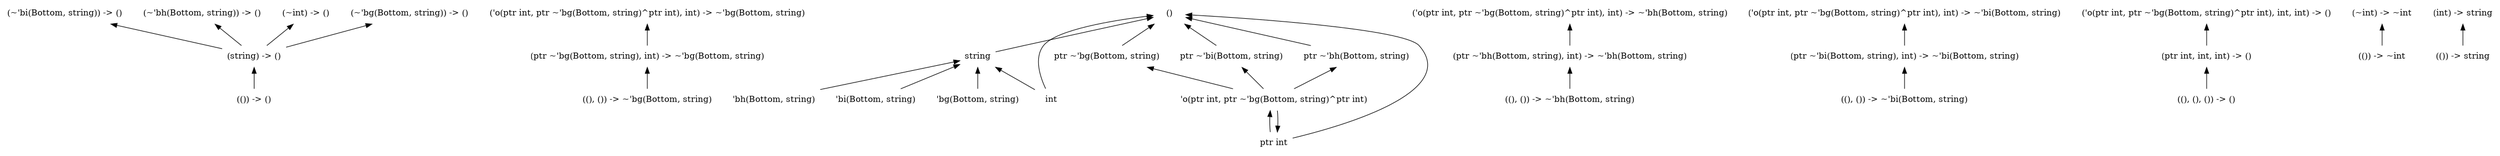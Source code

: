 digraph order {
  graph [
    size = "30,10"
    ];
  node [
    shape = none
    ];
  edge [
    dir = back
    ];
  "(string) -> ()"
  "(()) -> ()"
  "((), ()) -> ~'bg(Bottom, string)"
  "string"
  "(~'bi(Bottom, string)) -> ()"
  "(ptr ~'bh(Bottom, string), int) -> ~'bh(Bottom, string)"
  "(ptr ~'bi(Bottom, string), int) -> ~'bi(Bottom, string)"
  "('o(ptr int, ptr ~'bg(Bottom, string)^ptr int), int) -> ~'bh(Bottom, string)"
  "ptr ~'bg(Bottom, string)"
  "((), ()) -> ~'bh(Bottom, string)"
  "((), ()) -> ~'bi(Bottom, string)"
  "(ptr int, int, int) -> ()"
  "(~int) -> ~int"
  "()"
  "'o(ptr int, ptr ~'bg(Bottom, string)^ptr int)"
  "ptr ~'bi(Bottom, string)"
  "(~'bh(Bottom, string)) -> ()"
  "ptr ~'bh(Bottom, string)"
  "('o(ptr int, ptr ~'bg(Bottom, string)^ptr int), int) -> ~'bg(Bottom, string)"
  "ptr int"
  "((), (), ()) -> ()"
  "(()) -> string"
  "('o(ptr int, ptr ~'bg(Bottom, string)^ptr int), int) -> ~'bi(Bottom, string)"
  "'bh(Bottom, string)"
  "(~int) -> ()"
  "(int) -> string"
  "('o(ptr int, ptr ~'bg(Bottom, string)^ptr int), int, int) -> ()"
  "'bi(Bottom, string)"
  "(()) -> ~int"
  "'bg(Bottom, string)"
  "int"
  "(~'bg(Bottom, string)) -> ()"
  "(ptr ~'bg(Bottom, string), int) -> ~'bg(Bottom, string)"
  "(string) -> ()" -> "(()) -> ()"
  "string" -> "'bh(Bottom, string)"
  "string" -> "'bg(Bottom, string)"
  "string" -> "int"
  "string" -> "'bi(Bottom, string)"
  "(~'bi(Bottom, string)) -> ()" -> "(string) -> ()"
  "(ptr ~'bh(Bottom, string), int) -> ~'bh(Bottom, string)" -> "((), ()) -> ~'bh(Bottom, string)"
  "(ptr ~'bi(Bottom, string), int) -> ~'bi(Bottom, string)" -> "((), ()) -> ~'bi(Bottom, string)"
  "('o(ptr int, ptr ~'bg(Bottom, string)^ptr int), int) -> ~'bh(Bottom, string)" -> "(ptr ~'bh(Bottom, string), int) -> ~'bh(Bottom, string)"
  "ptr ~'bg(Bottom, string)" -> "'o(ptr int, ptr ~'bg(Bottom, string)^ptr int)"
  "(ptr int, int, int) -> ()" -> "((), (), ()) -> ()"
  "(~int) -> ~int" -> "(()) -> ~int"
  "()" -> "ptr ~'bh(Bottom, string)"
  "()" -> "ptr ~'bi(Bottom, string)"
  "()" -> "int"
  "()" -> "ptr int"
  "()" -> "ptr ~'bg(Bottom, string)"
  "()" -> "string"
  "'o(ptr int, ptr ~'bg(Bottom, string)^ptr int)" -> "ptr int"
  "ptr ~'bi(Bottom, string)" -> "'o(ptr int, ptr ~'bg(Bottom, string)^ptr int)"
  "(~'bh(Bottom, string)) -> ()" -> "(string) -> ()"
  "ptr ~'bh(Bottom, string)" -> "'o(ptr int, ptr ~'bg(Bottom, string)^ptr int)"
  "('o(ptr int, ptr ~'bg(Bottom, string)^ptr int), int) -> ~'bg(Bottom, string)" -> "(ptr ~'bg(Bottom, string), int) -> ~'bg(Bottom, string)"
  "ptr int" -> "'o(ptr int, ptr ~'bg(Bottom, string)^ptr int)"
  "('o(ptr int, ptr ~'bg(Bottom, string)^ptr int), int) -> ~'bi(Bottom, string)" -> "(ptr ~'bi(Bottom, string), int) -> ~'bi(Bottom, string)"
  "(~int) -> ()" -> "(string) -> ()"
  "(int) -> string" -> "(()) -> string"
  "('o(ptr int, ptr ~'bg(Bottom, string)^ptr int), int, int) -> ()" -> "(ptr int, int, int) -> ()"
  "(~'bg(Bottom, string)) -> ()" -> "(string) -> ()"
  "(ptr ~'bg(Bottom, string), int) -> ~'bg(Bottom, string)" -> "((), ()) -> ~'bg(Bottom, string)"
}